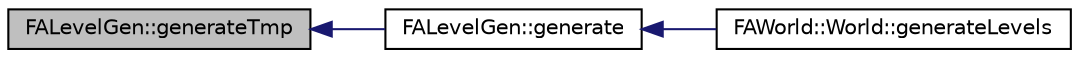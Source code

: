 digraph G
{
  edge [fontname="Helvetica",fontsize="10",labelfontname="Helvetica",labelfontsize="10"];
  node [fontname="Helvetica",fontsize="10",shape=record];
  rankdir="LR";
  Node1 [label="FALevelGen::generateTmp",height=0.2,width=0.4,color="black", fillcolor="grey75", style="filled" fontcolor="black"];
  Node1 -> Node2 [dir="back",color="midnightblue",fontsize="10",style="solid",fontname="Helvetica"];
  Node2 [label="FALevelGen::generate",height=0.2,width=0.4,color="black", fillcolor="white", style="filled",URL="$namespace_f_a_level_gen.html#acf970d89560068907dc8e5f8a0511161"];
  Node2 -> Node3 [dir="back",color="midnightblue",fontsize="10",style="solid",fontname="Helvetica"];
  Node3 [label="FAWorld::World::generateLevels",height=0.2,width=0.4,color="black", fillcolor="white", style="filled",URL="$class_f_a_world_1_1_world.html#a5f2ca8c8743cc7689ba9227be88f9556"];
}
